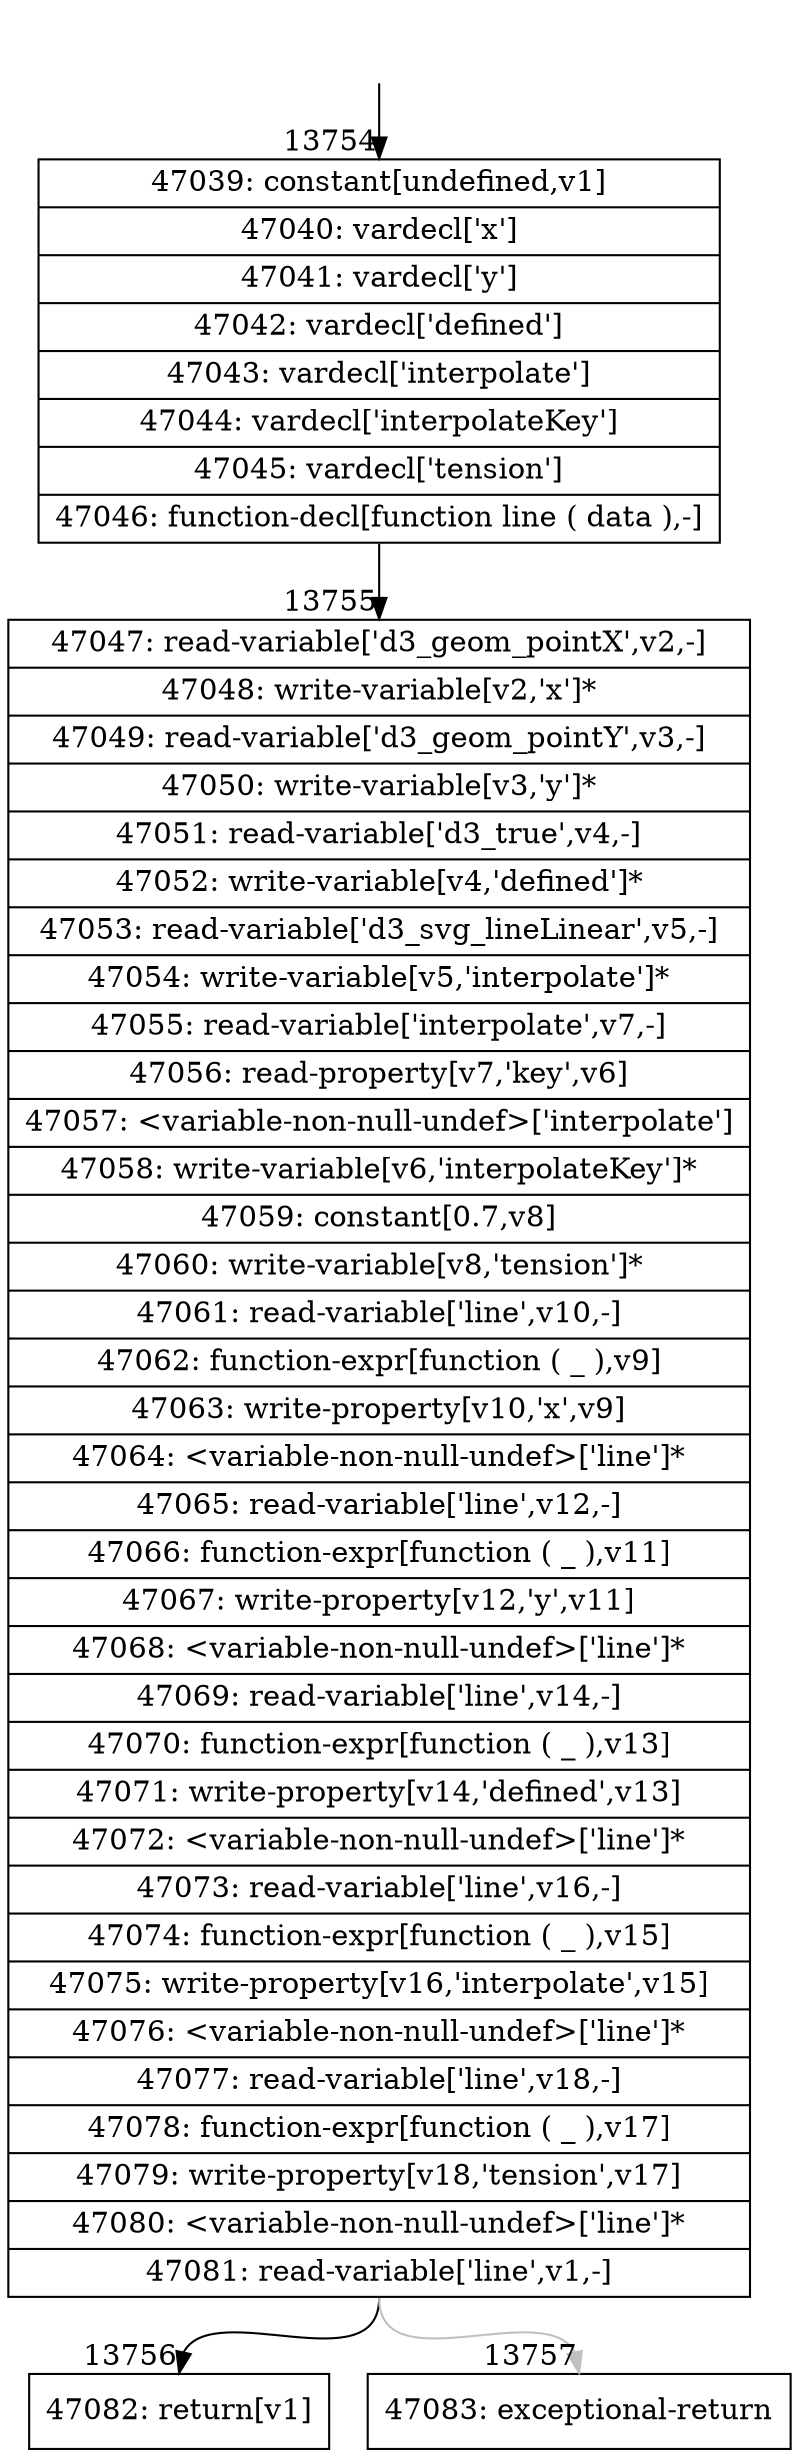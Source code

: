 digraph {
rankdir="TD"
BB_entry1268[shape=none,label=""];
BB_entry1268 -> BB13754 [tailport=s, headport=n, headlabel="    13754"]
BB13754 [shape=record label="{47039: constant[undefined,v1]|47040: vardecl['x']|47041: vardecl['y']|47042: vardecl['defined']|47043: vardecl['interpolate']|47044: vardecl['interpolateKey']|47045: vardecl['tension']|47046: function-decl[function line ( data ),-]}" ] 
BB13754 -> BB13755 [tailport=s, headport=n, headlabel="      13755"]
BB13755 [shape=record label="{47047: read-variable['d3_geom_pointX',v2,-]|47048: write-variable[v2,'x']*|47049: read-variable['d3_geom_pointY',v3,-]|47050: write-variable[v3,'y']*|47051: read-variable['d3_true',v4,-]|47052: write-variable[v4,'defined']*|47053: read-variable['d3_svg_lineLinear',v5,-]|47054: write-variable[v5,'interpolate']*|47055: read-variable['interpolate',v7,-]|47056: read-property[v7,'key',v6]|47057: \<variable-non-null-undef\>['interpolate']|47058: write-variable[v6,'interpolateKey']*|47059: constant[0.7,v8]|47060: write-variable[v8,'tension']*|47061: read-variable['line',v10,-]|47062: function-expr[function ( _ ),v9]|47063: write-property[v10,'x',v9]|47064: \<variable-non-null-undef\>['line']*|47065: read-variable['line',v12,-]|47066: function-expr[function ( _ ),v11]|47067: write-property[v12,'y',v11]|47068: \<variable-non-null-undef\>['line']*|47069: read-variable['line',v14,-]|47070: function-expr[function ( _ ),v13]|47071: write-property[v14,'defined',v13]|47072: \<variable-non-null-undef\>['line']*|47073: read-variable['line',v16,-]|47074: function-expr[function ( _ ),v15]|47075: write-property[v16,'interpolate',v15]|47076: \<variable-non-null-undef\>['line']*|47077: read-variable['line',v18,-]|47078: function-expr[function ( _ ),v17]|47079: write-property[v18,'tension',v17]|47080: \<variable-non-null-undef\>['line']*|47081: read-variable['line',v1,-]}" ] 
BB13755 -> BB13756 [tailport=s, headport=n, headlabel="      13756"]
BB13755 -> BB13757 [tailport=s, headport=n, color=gray, headlabel="      13757"]
BB13756 [shape=record label="{47082: return[v1]}" ] 
BB13757 [shape=record label="{47083: exceptional-return}" ] 
//#$~ 8128
}
